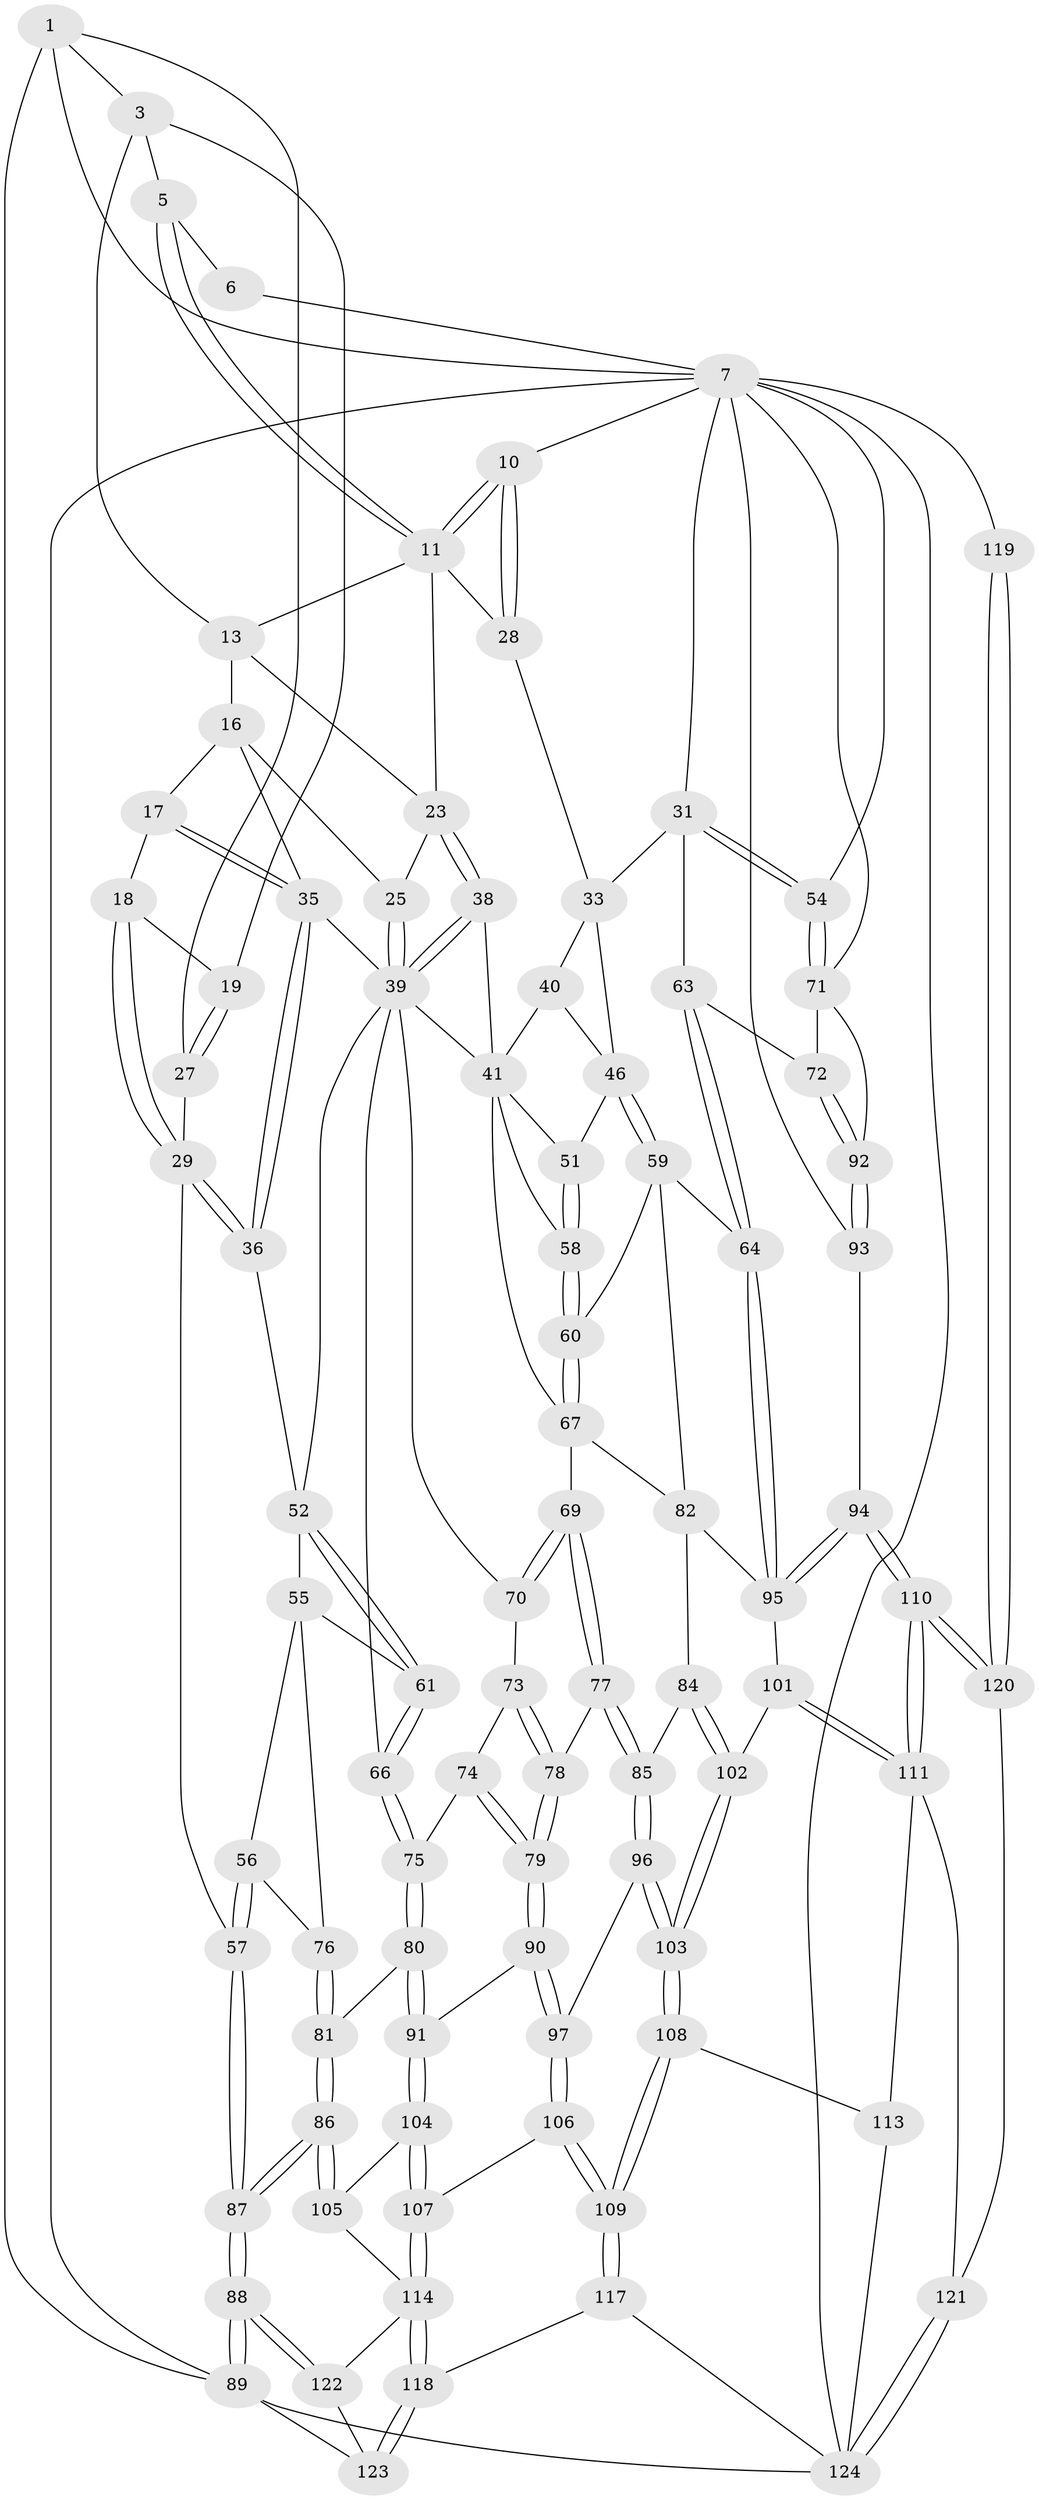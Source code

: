 // original degree distribution, {3: 0.015625, 6: 0.1640625, 4: 0.1953125, 5: 0.625}
// Generated by graph-tools (version 1.1) at 2025/21/03/04/25 18:21:21]
// undirected, 89 vertices, 216 edges
graph export_dot {
graph [start="1"]
  node [color=gray90,style=filled];
  1 [pos="+0.9312855981409959+0",super="+2"];
  3 [pos="+0.14583043361365408+0",super="+4"];
  5 [pos="+0.6221739183424762+0"];
  6 [pos="+0.7958767836275799+0"];
  7 [pos="+0.9220447861234742+0.05020957971347372",super="+8+20"];
  10 [pos="+0.6181819051695513+0.11735021595711569"];
  11 [pos="+0.60272083340626+0.096535034833528",super="+12"];
  13 [pos="+0.46239412335176666+0.07832665646540332",super="+21+14"];
  16 [pos="+0.19414234615040526+0.11882937325176246",super="+26"];
  17 [pos="+0.17133335144079764+0.11462914388344911"];
  18 [pos="+0.1501990824969656+0.09298382823086193"];
  19 [pos="+0.1469913730326145+0.07277416965117954"];
  23 [pos="+0.45160301333109304+0.20798522814113782",super="+24"];
  25 [pos="+0.32283158461920697+0.20633631445984102"];
  27 [pos="+0+0"];
  28 [pos="+0.6129743426306079+0.176845711911181"];
  29 [pos="+0+0.23813913145421933",super="+30"];
  31 [pos="+0.9290414894187026+0.26844874890383436",super="+32"];
  33 [pos="+0.7540816845335098+0.3134747076544239",super="+34"];
  35 [pos="+0.16560283434816234+0.1796011398813603",super="+37"];
  36 [pos="+0.059907346272969814+0.31245267771812424"];
  38 [pos="+0.45999534285317134+0.2446340110936731"];
  39 [pos="+0.344627683690794+0.2915077293767946",super="+42"];
  40 [pos="+0.5863747062835062+0.2511736003515775"];
  41 [pos="+0.48400455796440045+0.2677847822888925",super="+48"];
  46 [pos="+0.6369253808833047+0.39227687930678723",super="+47"];
  51 [pos="+0.5084056829258321+0.3780179585044973"];
  52 [pos="+0.1556291414691836+0.3603804274744478",super="+53"];
  54 [pos="+1+0.32492787487038977"];
  55 [pos="+0.062790039578772+0.41431224078219464",super="+62"];
  56 [pos="+0+0.4608105570143788"];
  57 [pos="+0+0.4759690491318574"];
  58 [pos="+0.4978103071388245+0.41524678958712635"];
  59 [pos="+0.6188922296544705+0.4781944378730388",super="+65"];
  60 [pos="+0.5007065086916578+0.4263130891896831"];
  61 [pos="+0.1197085842983266+0.49923143388851005"];
  63 [pos="+0.7295676124161266+0.5259062613726544"];
  64 [pos="+0.6646208540641267+0.5389793112804898"];
  66 [pos="+0.18691470966974652+0.5124897477305722"];
  67 [pos="+0.45148947831905645+0.5039450155882298",super="+68"];
  69 [pos="+0.33657260449397625+0.5257965336991663"];
  70 [pos="+0.3099452858251032+0.5010583488899681"];
  71 [pos="+1+0.47229569973966756",super="+99"];
  72 [pos="+0.7378124512412576+0.5299282580943353"];
  73 [pos="+0.28582927669420694+0.5233855051176526"];
  74 [pos="+0.2549918140981195+0.5339692090407892"];
  75 [pos="+0.19646965029048108+0.5342427706010878"];
  76 [pos="+0.09318227489057422+0.5128847301444323"];
  77 [pos="+0.3438599812418509+0.5623796145095574"];
  78 [pos="+0.27959996884711236+0.5928937111553934"];
  79 [pos="+0.27875848586304475+0.5936922856242262"];
  80 [pos="+0.19990866300767707+0.6178685439959338"];
  81 [pos="+0.061427894531543695+0.5968233327491449"];
  82 [pos="+0.479036567885908+0.56403819941989",super="+83"];
  84 [pos="+0.41027231805451486+0.6104277429375984"];
  85 [pos="+0.3967859470792253+0.6125518003653982"];
  86 [pos="+0+0.7118072305220238"];
  87 [pos="+0+0.7628841922755322"];
  88 [pos="+0+0.8586722568268608"];
  89 [pos="+0+1",super="+128"];
  90 [pos="+0.2449159722175616+0.6395272983017823"];
  91 [pos="+0.20443208530347065+0.6240732968213639"];
  92 [pos="+0.8457916965461287+0.6795884681002163"];
  93 [pos="+0.7989457706650869+0.7417074961453145"];
  94 [pos="+0.6876375060300095+0.7307475170157862"];
  95 [pos="+0.6377684996242251+0.6532665004237715",super="+100"];
  96 [pos="+0.3449928217741047+0.666995746188931"];
  97 [pos="+0.2579729855075052+0.6548175732396218"];
  101 [pos="+0.523812373174718+0.6967758003675264"];
  102 [pos="+0.44979421364082106+0.6758102449368663"];
  103 [pos="+0.3830819639147364+0.793106713205059"];
  104 [pos="+0.12714164873464187+0.7266170739720088"];
  105 [pos="+0.06437579838854693+0.7278993917187405"];
  106 [pos="+0.24798697929476518+0.7434026637181971"];
  107 [pos="+0.19627299547311253+0.7796585188171157"];
  108 [pos="+0.38329095123725854+0.806057649617578"];
  109 [pos="+0.38038584913249335+0.8082245595514581"];
  110 [pos="+0.6263499095481764+0.8181533739877822"];
  111 [pos="+0.5173581981383146+0.7359425815052967",super="+112"];
  113 [pos="+0.3945853284529807+0.8070672373285769"];
  114 [pos="+0.19577024651260697+0.8249245996561585",super="+115"];
  117 [pos="+0.324688470305451+0.9033640504422557"];
  118 [pos="+0.2862198265281943+0.9332265943350566"];
  119 [pos="+0.8054273353934689+0.961991475132336"];
  120 [pos="+0.6203817707854331+0.8438926479548569"];
  121 [pos="+0.5740917793170384+0.882716923998156"];
  122 [pos="+0.0785724479140473+0.8901173123542158"];
  123 [pos="+0.24983694175313917+1"];
  124 [pos="+0.5385912163606249+0.9963470029104108",super="+127+125"];
  1 -- 7 [weight=2];
  1 -- 89;
  1 -- 27;
  1 -- 3;
  3 -- 19;
  3 -- 5;
  3 -- 13;
  5 -- 6;
  5 -- 11;
  5 -- 11;
  6 -- 7;
  7 -- 10;
  7 -- 31;
  7 -- 71;
  7 -- 54;
  7 -- 119 [weight=2];
  7 -- 89;
  7 -- 124;
  7 -- 93;
  10 -- 11;
  10 -- 11;
  10 -- 28;
  10 -- 28;
  11 -- 28;
  11 -- 13;
  11 -- 23;
  13 -- 23;
  13 -- 16;
  16 -- 17;
  16 -- 25;
  16 -- 35;
  17 -- 18;
  17 -- 35;
  17 -- 35;
  18 -- 19;
  18 -- 29;
  18 -- 29;
  19 -- 27;
  19 -- 27;
  23 -- 38;
  23 -- 38;
  23 -- 25;
  25 -- 39;
  25 -- 39;
  27 -- 29;
  28 -- 33;
  29 -- 36;
  29 -- 36;
  29 -- 57;
  31 -- 54;
  31 -- 54;
  31 -- 33;
  31 -- 63;
  33 -- 46;
  33 -- 40;
  35 -- 36;
  35 -- 36;
  35 -- 39;
  36 -- 52;
  38 -- 39;
  38 -- 39;
  38 -- 41;
  39 -- 66;
  39 -- 52;
  39 -- 70;
  39 -- 41;
  40 -- 41;
  40 -- 46;
  41 -- 67;
  41 -- 51;
  41 -- 58;
  46 -- 59;
  46 -- 59;
  46 -- 51;
  51 -- 58;
  51 -- 58;
  52 -- 61;
  52 -- 61;
  52 -- 55;
  54 -- 71;
  54 -- 71;
  55 -- 56;
  55 -- 76;
  55 -- 61;
  56 -- 57;
  56 -- 57;
  56 -- 76;
  57 -- 87;
  57 -- 87;
  58 -- 60;
  58 -- 60;
  59 -- 60;
  59 -- 64;
  59 -- 82;
  60 -- 67;
  60 -- 67;
  61 -- 66;
  61 -- 66;
  63 -- 64;
  63 -- 64;
  63 -- 72;
  64 -- 95;
  64 -- 95;
  66 -- 75;
  66 -- 75;
  67 -- 69;
  67 -- 82;
  69 -- 70;
  69 -- 70;
  69 -- 77;
  69 -- 77;
  70 -- 73;
  71 -- 72;
  71 -- 92;
  72 -- 92;
  72 -- 92;
  73 -- 74;
  73 -- 78;
  73 -- 78;
  74 -- 75;
  74 -- 79;
  74 -- 79;
  75 -- 80;
  75 -- 80;
  76 -- 81;
  76 -- 81;
  77 -- 78;
  77 -- 85;
  77 -- 85;
  78 -- 79;
  78 -- 79;
  79 -- 90;
  79 -- 90;
  80 -- 81;
  80 -- 91;
  80 -- 91;
  81 -- 86;
  81 -- 86;
  82 -- 84;
  82 -- 95;
  84 -- 85;
  84 -- 102;
  84 -- 102;
  85 -- 96;
  85 -- 96;
  86 -- 87;
  86 -- 87;
  86 -- 105;
  86 -- 105;
  87 -- 88;
  87 -- 88;
  88 -- 89;
  88 -- 89;
  88 -- 122;
  88 -- 122;
  89 -- 123;
  89 -- 124;
  90 -- 91;
  90 -- 97;
  90 -- 97;
  91 -- 104;
  91 -- 104;
  92 -- 93;
  92 -- 93;
  93 -- 94;
  94 -- 95;
  94 -- 95;
  94 -- 110;
  94 -- 110;
  95 -- 101;
  96 -- 97;
  96 -- 103;
  96 -- 103;
  97 -- 106;
  97 -- 106;
  101 -- 102;
  101 -- 111;
  101 -- 111;
  102 -- 103;
  102 -- 103;
  103 -- 108;
  103 -- 108;
  104 -- 105;
  104 -- 107;
  104 -- 107;
  105 -- 114;
  106 -- 107;
  106 -- 109;
  106 -- 109;
  107 -- 114;
  107 -- 114;
  108 -- 109;
  108 -- 109;
  108 -- 113;
  109 -- 117;
  109 -- 117;
  110 -- 111;
  110 -- 111;
  110 -- 120;
  110 -- 120;
  111 -- 113;
  111 -- 121;
  113 -- 124;
  114 -- 118;
  114 -- 118;
  114 -- 122;
  117 -- 118;
  117 -- 124;
  118 -- 123;
  118 -- 123;
  119 -- 120;
  119 -- 120;
  120 -- 121;
  121 -- 124;
  121 -- 124;
  122 -- 123;
}
